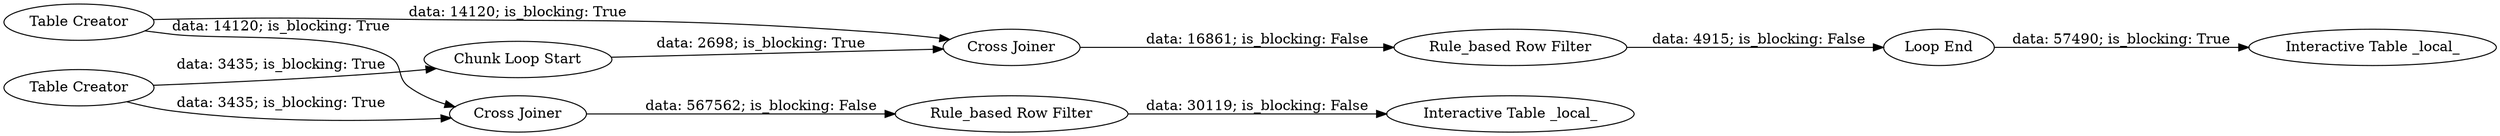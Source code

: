 digraph {
	"3059220747267642056_61" [label="Chunk Loop Start"]
	"3059220747267642056_57" [label="Table Creator"]
	"3059220747267642056_65" [label="Interactive Table _local_"]
	"3059220747267642056_58" [label="Table Creator"]
	"3059220747267642056_60" [label="Rule_based Row Filter"]
	"3059220747267642056_66" [label="Interactive Table _local_"]
	"3059220747267642056_63" [label="Rule_based Row Filter"]
	"3059220747267642056_64" [label="Cross Joiner"]
	"3059220747267642056_62" [label="Loop End"]
	"3059220747267642056_59" [label="Cross Joiner"]
	"3059220747267642056_61" -> "3059220747267642056_64" [label="data: 2698; is_blocking: True"]
	"3059220747267642056_60" -> "3059220747267642056_65" [label="data: 30119; is_blocking: False"]
	"3059220747267642056_63" -> "3059220747267642056_62" [label="data: 4915; is_blocking: False"]
	"3059220747267642056_64" -> "3059220747267642056_63" [label="data: 16861; is_blocking: False"]
	"3059220747267642056_58" -> "3059220747267642056_59" [label="data: 14120; is_blocking: True"]
	"3059220747267642056_57" -> "3059220747267642056_61" [label="data: 3435; is_blocking: True"]
	"3059220747267642056_59" -> "3059220747267642056_60" [label="data: 567562; is_blocking: False"]
	"3059220747267642056_57" -> "3059220747267642056_59" [label="data: 3435; is_blocking: True"]
	"3059220747267642056_58" -> "3059220747267642056_64" [label="data: 14120; is_blocking: True"]
	"3059220747267642056_62" -> "3059220747267642056_66" [label="data: 57490; is_blocking: True"]
	rankdir=LR
}
